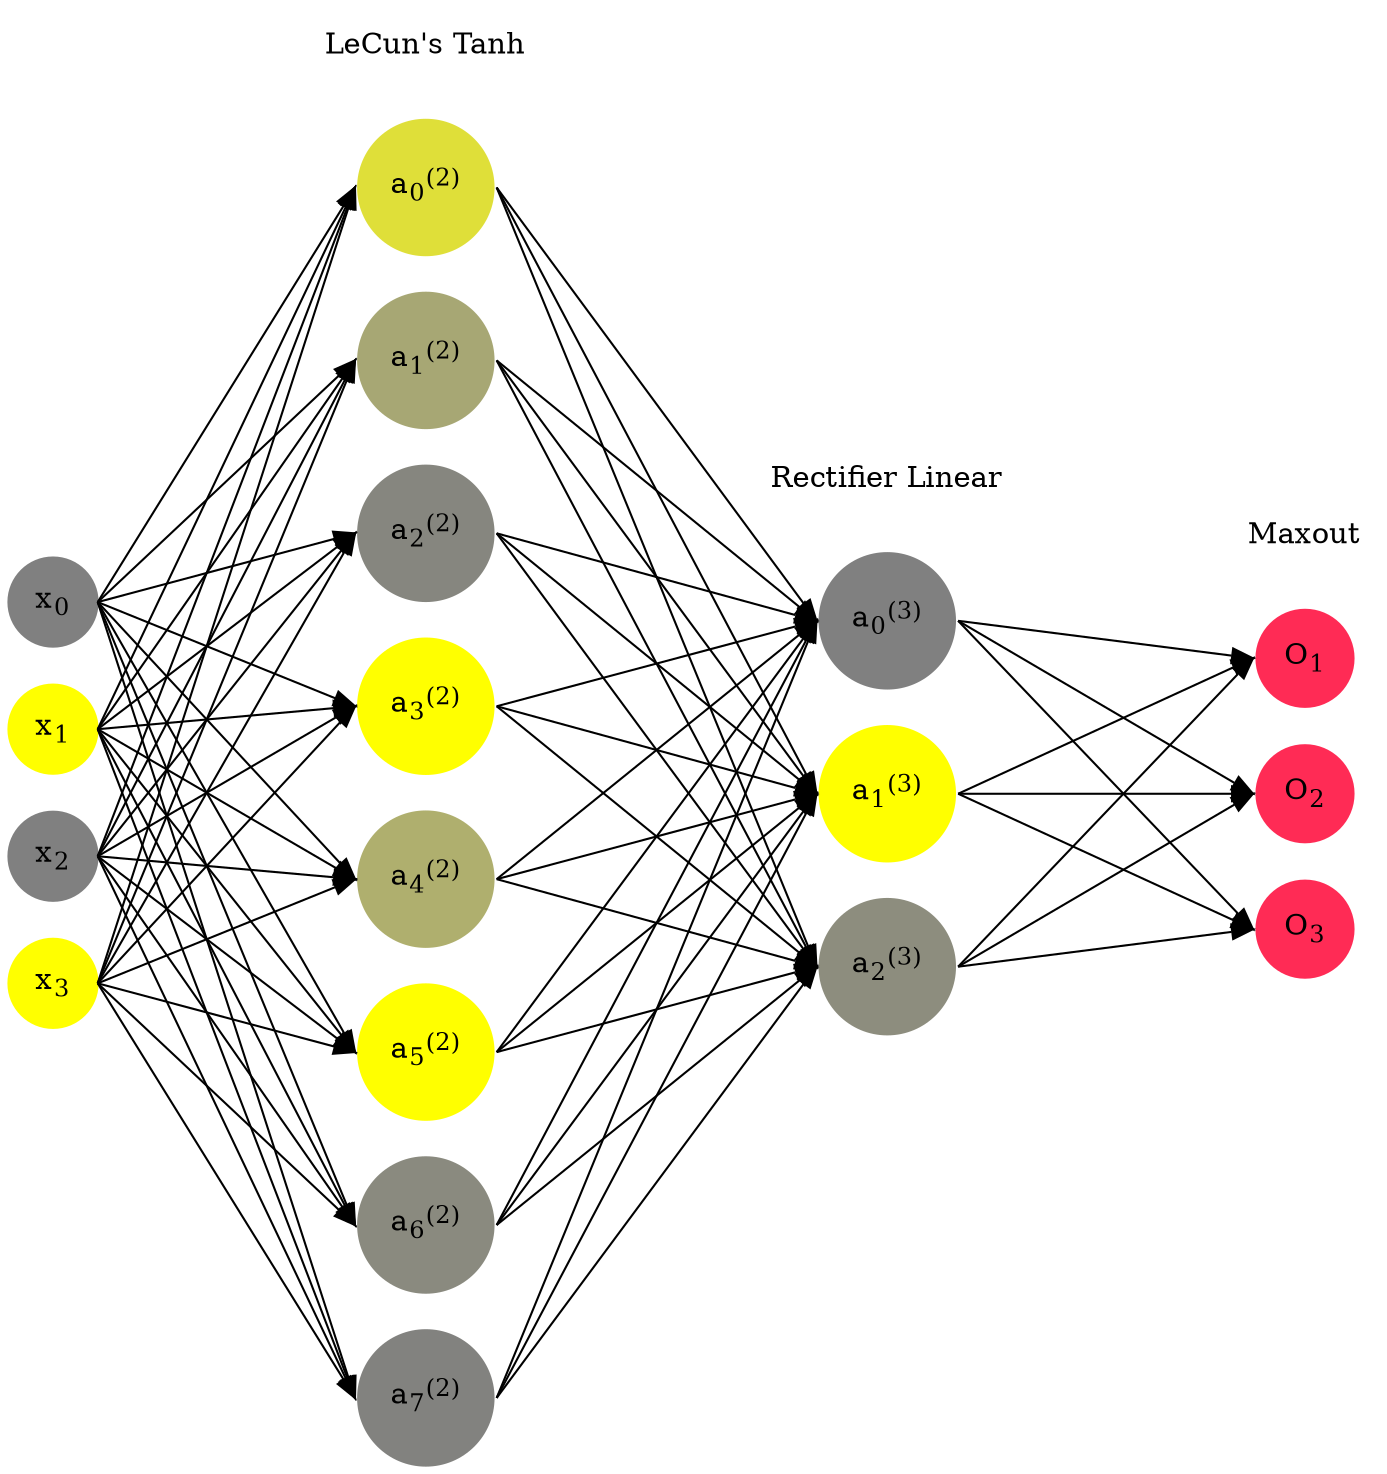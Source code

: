 digraph G {
	rankdir = LR;
	splines=false;
	edge[style=invis];
	ranksep= 1.4;
	{
	node [shape=circle, color="0.1667, 0.0, 0.5", style=filled, fillcolor="0.1667, 0.0, 0.5"];
	x0 [label=<x<sub>0</sub>>];
	}
	{
	node [shape=circle, color="0.1667, 1.0, 1.0", style=filled, fillcolor="0.1667, 1.0, 1.0"];
	x1 [label=<x<sub>1</sub>>];
	}
	{
	node [shape=circle, color="0.1667, 0.0, 0.5", style=filled, fillcolor="0.1667, 0.0, 0.5"];
	x2 [label=<x<sub>2</sub>>];
	}
	{
	node [shape=circle, color="0.1667, 1.0, 1.0", style=filled, fillcolor="0.1667, 1.0, 1.0"];
	x3 [label=<x<sub>3</sub>>];
	}
	{
	node [shape=circle, color="0.1667, 0.742505, 0.871252", style=filled, fillcolor="0.1667, 0.742505, 0.871252"];
	a02 [label=<a<sub>0</sub><sup>(2)</sup>>];
	}
	{
	node [shape=circle, color="0.1667, 0.305713, 0.652857", style=filled, fillcolor="0.1667, 0.305713, 0.652857"];
	a12 [label=<a<sub>1</sub><sup>(2)</sup>>];
	}
	{
	node [shape=circle, color="0.1667, 0.048145, 0.524072", style=filled, fillcolor="0.1667, 0.048145, 0.524072"];
	a22 [label=<a<sub>2</sub><sup>(2)</sup>>];
	}
	{
	node [shape=circle, color="0.1667, 1.621346, 1.310673", style=filled, fillcolor="0.1667, 1.621346, 1.310673"];
	a32 [label=<a<sub>3</sub><sup>(2)</sup>>];
	}
	{
	node [shape=circle, color="0.1667, 0.368433, 0.684217", style=filled, fillcolor="0.1667, 0.368433, 0.684217"];
	a42 [label=<a<sub>4</sub><sup>(2)</sup>>];
	}
	{
	node [shape=circle, color="0.1667, 1.492829, 1.246415", style=filled, fillcolor="0.1667, 1.492829, 1.246415"];
	a52 [label=<a<sub>5</sub><sup>(2)</sup>>];
	}
	{
	node [shape=circle, color="0.1667, 0.081543, 0.540772", style=filled, fillcolor="0.1667, 0.081543, 0.540772"];
	a62 [label=<a<sub>6</sub><sup>(2)</sup>>];
	}
	{
	node [shape=circle, color="0.1667, 0.016747, 0.508374", style=filled, fillcolor="0.1667, 0.016747, 0.508374"];
	a72 [label=<a<sub>7</sub><sup>(2)</sup>>];
	}
	{
	node [shape=circle, color="0.1667, 0.000000, 0.500000", style=filled, fillcolor="0.1667, 0.000000, 0.500000"];
	a03 [label=<a<sub>0</sub><sup>(3)</sup>>];
	}
	{
	node [shape=circle, color="0.1667, 1.256403, 1.128201", style=filled, fillcolor="0.1667, 1.256403, 1.128201"];
	a13 [label=<a<sub>1</sub><sup>(3)</sup>>];
	}
	{
	node [shape=circle, color="0.1667, 0.106412, 0.553206", style=filled, fillcolor="0.1667, 0.106412, 0.553206"];
	a23 [label=<a<sub>2</sub><sup>(3)</sup>>];
	}
	{
	node [shape=circle, color="0.9667, 0.83, 1.0", style=filled, fillcolor="0.9667, 0.83, 1.0"];
	O1 [label=<O<sub>1</sub>>];
	}
	{
	node [shape=circle, color="0.9667, 0.83, 1.0", style=filled, fillcolor="0.9667, 0.83, 1.0"];
	O2 [label=<O<sub>2</sub>>];
	}
	{
	node [shape=circle, color="0.9667, 0.83, 1.0", style=filled, fillcolor="0.9667, 0.83, 1.0"];
	O3 [label=<O<sub>3</sub>>];
	}
	{
	rank=same;
	x0->x1->x2->x3;
	}
	{
	rank=same;
	a02->a12->a22->a32->a42->a52->a62->a72;
	}
	{
	rank=same;
	a03->a13->a23;
	}
	{
	rank=same;
	O1->O2->O3;
	}
	l1 [shape=plaintext,label="LeCun's Tanh"];
	l1->a02;
	{rank=same; l1;a02};
	l2 [shape=plaintext,label="Rectifier Linear"];
	l2->a03;
	{rank=same; l2;a03};
	l3 [shape=plaintext,label="Maxout"];
	l3->O1;
	{rank=same; l3;O1};
edge[style=solid, tailport=e, headport=w];
	{x0;x1;x2;x3} -> {a02;a12;a22;a32;a42;a52;a62;a72};
	{a02;a12;a22;a32;a42;a52;a62;a72} -> {a03;a13;a23};
	{a03;a13;a23} -> {O1,O2,O3};
}